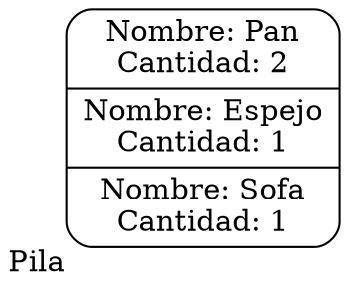digraph G {
    rankdir=LR;
    node[shape=Mrecord];
Nodo[xlabel = Pila label = "Nombre: Pan\nCantidad: 2|Nombre: Espejo\nCantidad: 1|Nombre: Sofa\nCantidad: 1"];
}